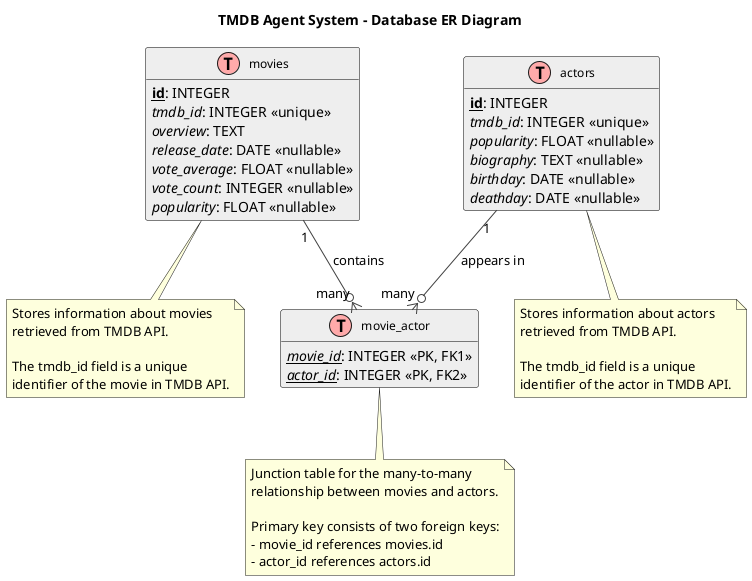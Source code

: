 @startuml "TMDB Agent System - Database ER Diagram"
!define table(x) class x << (T,#FFAAAA) >>
!define primary_key(x) <b><u>x</u></b>
!define foreign_key(x) <i><u>x</u></i>
!define column(x) <i>x</i>

hide methods
hide stereotypes

skinparam {
    ClassBackgroundColor #EEEEEE
    ClassBorderColor #000000
    ClassFontColor #000000
    ClassFontSize 12
    ClassFontName Arial
    ArrowColor #404040
}

title "TMDB Agent System - Database ER Diagram"

table(movies) {
    primary_key(id): INTEGER
    column(tmdb_id): INTEGER <<unique>>
    column(title): VARCHAR(255) <<index>>
    column(overview): TEXT
    column(release_date): DATE <<nullable>>
    column(vote_average): FLOAT <<nullable>>
    column(vote_count): INTEGER <<nullable>>
    column(poster_path): VARCHAR(255) <<nullable>>
    column(backdrop_path): VARCHAR(255) <<nullable>>
    column(popularity): FLOAT <<nullable>>
}

table(actors) {
    primary_key(id): INTEGER
    column(tmdb_id): INTEGER <<unique>>
    column(name): VARCHAR(255) <<index>>
    column(profile_path): VARCHAR(255) <<nullable>>
    column(popularity): FLOAT <<nullable>>
    column(biography): TEXT <<nullable>>
    column(birthday): DATE <<nullable>>
    column(deathday): DATE <<nullable>>
    column(place_of_birth): VARCHAR(255) <<nullable>>
}

table(movie_actor) {
    foreign_key(movie_id): INTEGER <<PK, FK1>>
    foreign_key(actor_id): INTEGER <<PK, FK2>>
}

' Relationships
movies "1" --o{ "many" movie_actor : "contains"
actors "1" --o{ "many" movie_actor : "appears in"

note bottom of movie_actor
  Junction table for the many-to-many
  relationship between movies and actors.
  
  Primary key consists of two foreign keys:
  - movie_id references movies.id
  - actor_id references actors.id
end note

note bottom of movies
  Stores information about movies
  retrieved from TMDB API.
  
  The tmdb_id field is a unique
  identifier of the movie in TMDB API.
end note

note bottom of actors
  Stores information about actors
  retrieved from TMDB API.
  
  The tmdb_id field is a unique
  identifier of the actor in TMDB API.
end note

@enduml 